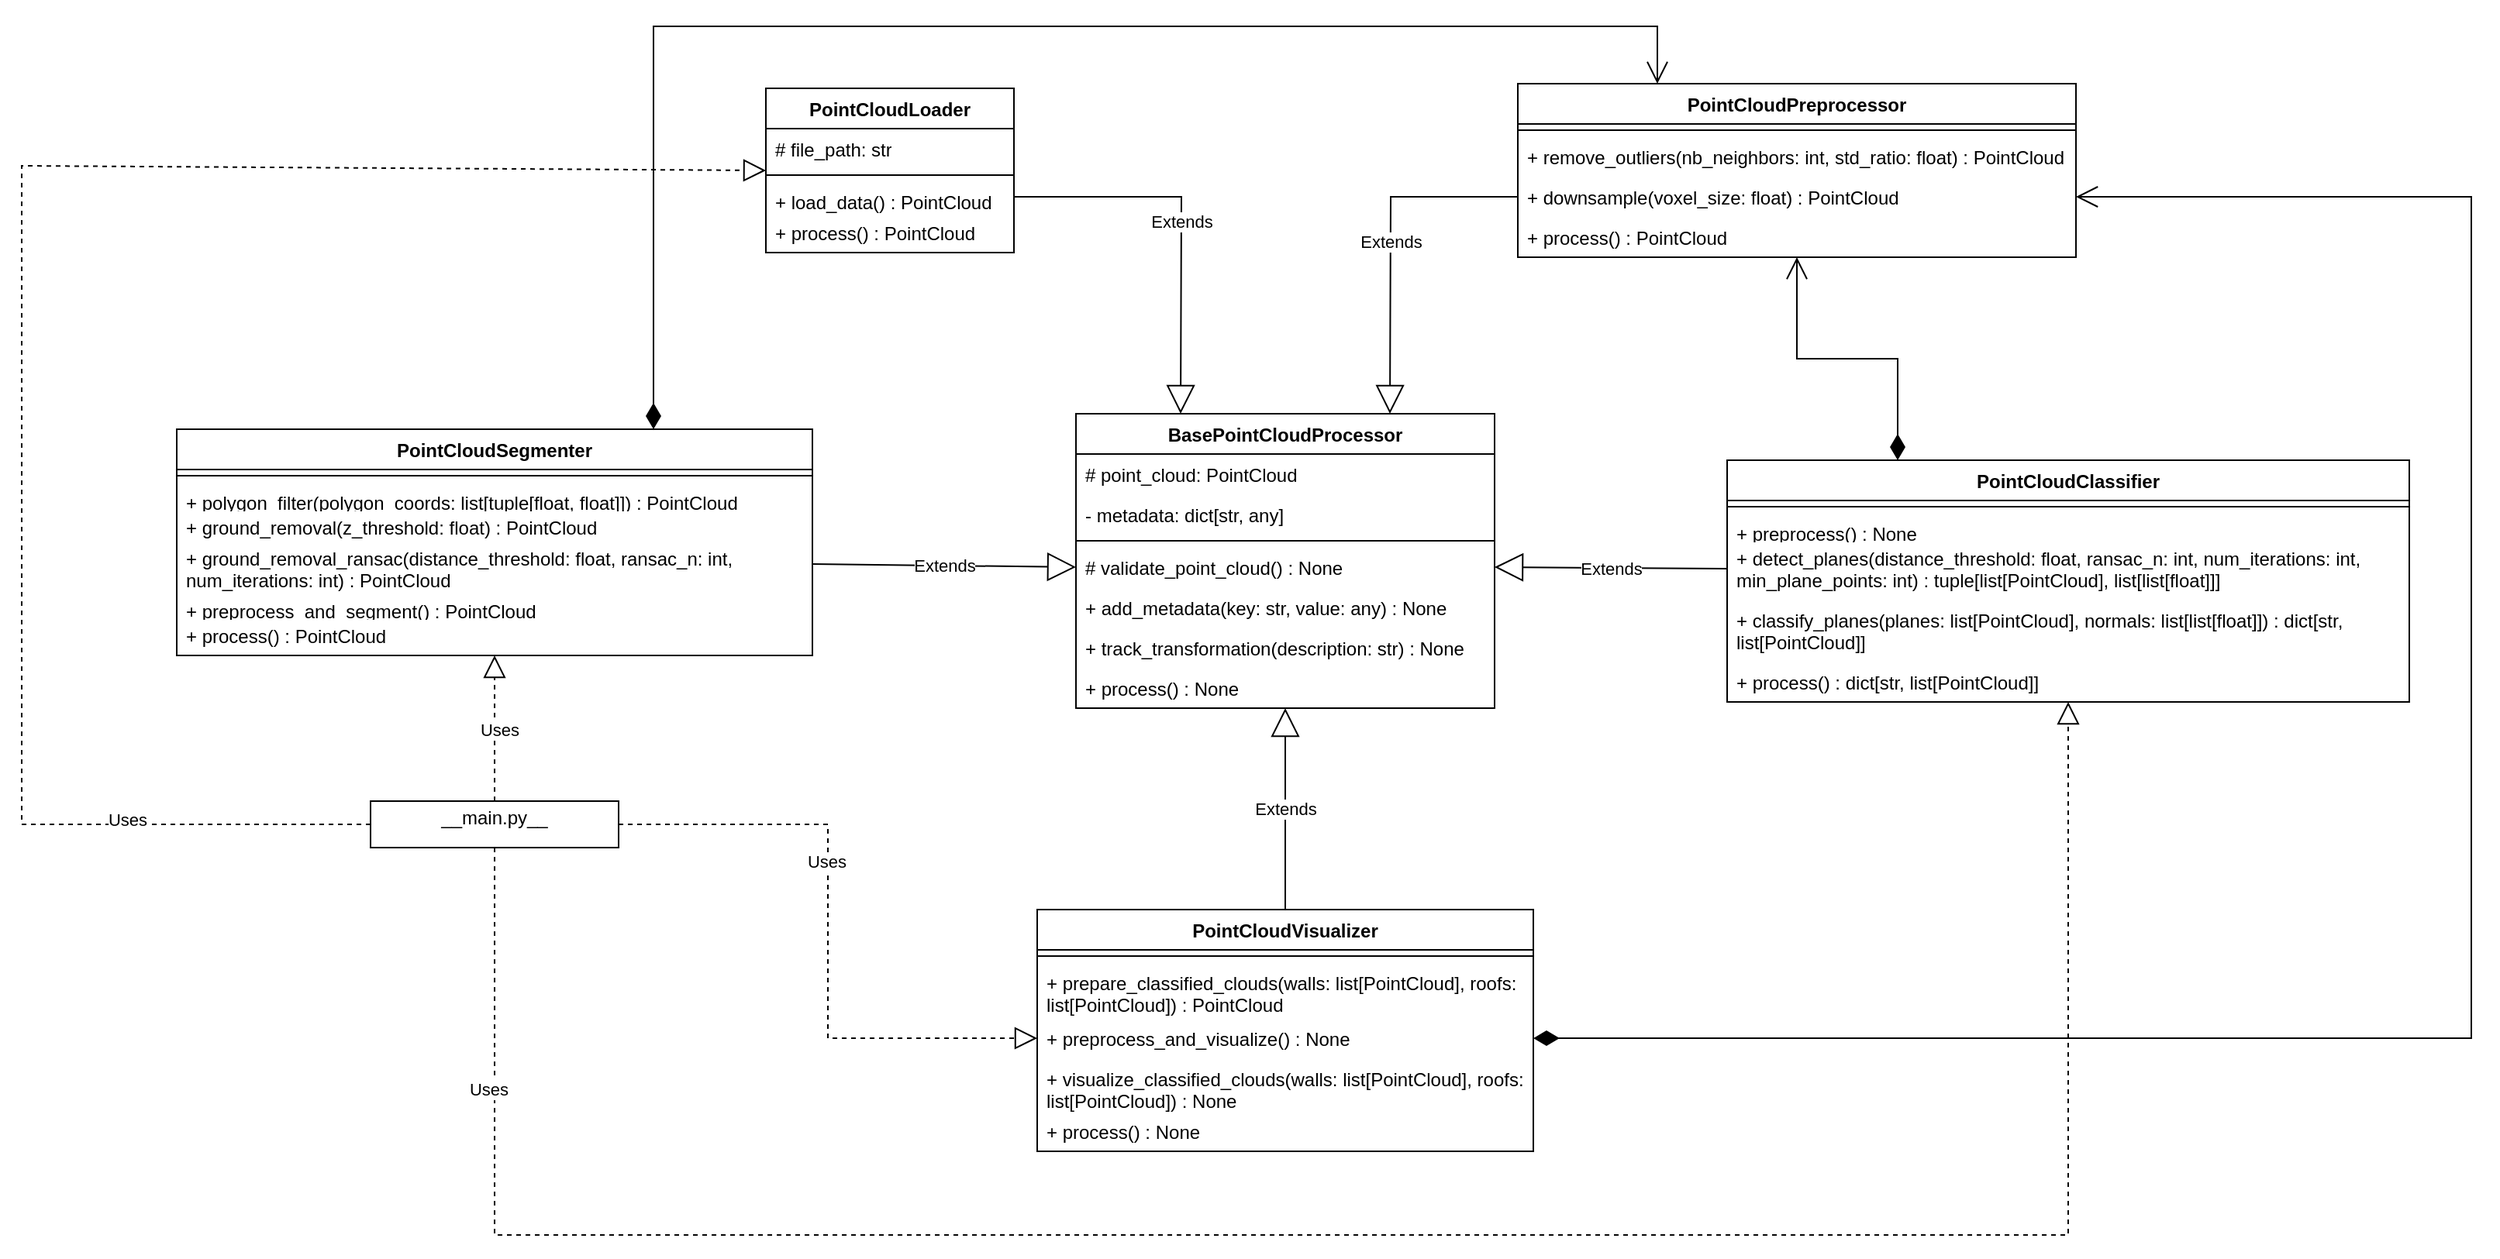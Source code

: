 <mxfile version="25.0.3">
  <diagram name="Page-1" id="UdahS-NeOfOKCmo9vLKs">
    <mxGraphModel dx="2463" dy="1854" grid="1" gridSize="10" guides="1" tooltips="1" connect="1" arrows="1" fold="1" page="1" pageScale="1" pageWidth="850" pageHeight="1100" math="0" shadow="0">
      <root>
        <mxCell id="0" />
        <mxCell id="1" parent="0" />
        <mxCell id="zdWbWiEEH44d5oleSq0m-9" value="BasePointCloudProcessor" style="swimlane;fontStyle=1;align=center;verticalAlign=top;childLayout=stackLayout;horizontal=1;startSize=26;horizontalStack=0;resizeParent=1;resizeParentMax=0;resizeLast=0;collapsible=1;marginBottom=0;whiteSpace=wrap;html=1;" parent="1" vertex="1">
          <mxGeometry x="-40" y="20" width="270" height="190" as="geometry" />
        </mxCell>
        <mxCell id="zdWbWiEEH44d5oleSq0m-10" value="# point_cloud: PointCloud" style="text;strokeColor=none;fillColor=none;align=left;verticalAlign=top;spacingLeft=4;spacingRight=4;overflow=hidden;rotatable=0;points=[[0,0.5],[1,0.5]];portConstraint=eastwest;whiteSpace=wrap;html=1;" parent="zdWbWiEEH44d5oleSq0m-9" vertex="1">
          <mxGeometry y="26" width="270" height="26" as="geometry" />
        </mxCell>
        <mxCell id="s1njBYuB7k8hsPoFxo6d-1" value="- metadata: dict[str, any]" style="text;strokeColor=none;fillColor=none;align=left;verticalAlign=top;spacingLeft=4;spacingRight=4;overflow=hidden;rotatable=0;points=[[0,0.5],[1,0.5]];portConstraint=eastwest;whiteSpace=wrap;html=1;" vertex="1" parent="zdWbWiEEH44d5oleSq0m-9">
          <mxGeometry y="52" width="270" height="26" as="geometry" />
        </mxCell>
        <mxCell id="zdWbWiEEH44d5oleSq0m-11" value="" style="line;strokeWidth=1;fillColor=none;align=left;verticalAlign=middle;spacingTop=-1;spacingLeft=3;spacingRight=3;rotatable=0;labelPosition=right;points=[];portConstraint=eastwest;strokeColor=inherit;" parent="zdWbWiEEH44d5oleSq0m-9" vertex="1">
          <mxGeometry y="78" width="270" height="8" as="geometry" />
        </mxCell>
        <mxCell id="zdWbWiEEH44d5oleSq0m-12" value="# validate_point_cloud() : None" style="text;strokeColor=none;fillColor=none;align=left;verticalAlign=top;spacingLeft=4;spacingRight=4;overflow=hidden;rotatable=0;points=[[0,0.5],[1,0.5]];portConstraint=eastwest;whiteSpace=wrap;html=1;" parent="zdWbWiEEH44d5oleSq0m-9" vertex="1">
          <mxGeometry y="86" width="270" height="26" as="geometry" />
        </mxCell>
        <mxCell id="s1njBYuB7k8hsPoFxo6d-4" value="+ add_metadata(key: str, value: any) : None" style="text;strokeColor=none;fillColor=none;align=left;verticalAlign=top;spacingLeft=4;spacingRight=4;overflow=hidden;rotatable=0;points=[[0,0.5],[1,0.5]];portConstraint=eastwest;whiteSpace=wrap;html=1;" vertex="1" parent="zdWbWiEEH44d5oleSq0m-9">
          <mxGeometry y="112" width="270" height="26" as="geometry" />
        </mxCell>
        <mxCell id="s1njBYuB7k8hsPoFxo6d-5" value="+ track_transformation(description: str) : None" style="text;strokeColor=none;fillColor=none;align=left;verticalAlign=top;spacingLeft=4;spacingRight=4;overflow=hidden;rotatable=0;points=[[0,0.5],[1,0.5]];portConstraint=eastwest;whiteSpace=wrap;html=1;" vertex="1" parent="zdWbWiEEH44d5oleSq0m-9">
          <mxGeometry y="138" width="270" height="26" as="geometry" />
        </mxCell>
        <mxCell id="s1njBYuB7k8hsPoFxo6d-3" value="+ process() : None" style="text;strokeColor=none;fillColor=none;align=left;verticalAlign=top;spacingLeft=4;spacingRight=4;overflow=hidden;rotatable=0;points=[[0,0.5],[1,0.5]];portConstraint=eastwest;whiteSpace=wrap;html=1;" vertex="1" parent="zdWbWiEEH44d5oleSq0m-9">
          <mxGeometry y="164" width="270" height="26" as="geometry" />
        </mxCell>
        <mxCell id="zdWbWiEEH44d5oleSq0m-13" value="PointCloudLoader" style="swimlane;fontStyle=1;align=center;verticalAlign=top;childLayout=stackLayout;horizontal=1;startSize=26;horizontalStack=0;resizeParent=1;resizeParentMax=0;resizeLast=0;collapsible=1;marginBottom=0;whiteSpace=wrap;html=1;" parent="1" vertex="1">
          <mxGeometry x="-240" y="-190" width="160" height="106" as="geometry" />
        </mxCell>
        <mxCell id="zdWbWiEEH44d5oleSq0m-14" value="# file_path: str" style="text;strokeColor=none;fillColor=none;align=left;verticalAlign=top;spacingLeft=4;spacingRight=4;overflow=hidden;rotatable=0;points=[[0,0.5],[1,0.5]];portConstraint=eastwest;whiteSpace=wrap;html=1;" parent="zdWbWiEEH44d5oleSq0m-13" vertex="1">
          <mxGeometry y="26" width="160" height="26" as="geometry" />
        </mxCell>
        <mxCell id="zdWbWiEEH44d5oleSq0m-15" value="" style="line;strokeWidth=1;fillColor=none;align=left;verticalAlign=middle;spacingTop=-1;spacingLeft=3;spacingRight=3;rotatable=0;labelPosition=right;points=[];portConstraint=eastwest;strokeColor=inherit;" parent="zdWbWiEEH44d5oleSq0m-13" vertex="1">
          <mxGeometry y="52" width="160" height="8" as="geometry" />
        </mxCell>
        <mxCell id="s1njBYuB7k8hsPoFxo6d-7" value="+ load_data() : PointCloud" style="text;strokeColor=none;fillColor=none;align=left;verticalAlign=top;spacingLeft=4;spacingRight=4;overflow=hidden;rotatable=0;points=[[0,0.5],[1,0.5]];portConstraint=eastwest;whiteSpace=wrap;html=1;" vertex="1" parent="zdWbWiEEH44d5oleSq0m-13">
          <mxGeometry y="60" width="160" height="20" as="geometry" />
        </mxCell>
        <mxCell id="zdWbWiEEH44d5oleSq0m-16" value="+ process() : PointCloud" style="text;strokeColor=none;fillColor=none;align=left;verticalAlign=top;spacingLeft=4;spacingRight=4;overflow=hidden;rotatable=0;points=[[0,0.5],[1,0.5]];portConstraint=eastwest;whiteSpace=wrap;html=1;" parent="zdWbWiEEH44d5oleSq0m-13" vertex="1">
          <mxGeometry y="80" width="160" height="26" as="geometry" />
        </mxCell>
        <mxCell id="zdWbWiEEH44d5oleSq0m-17" value="PointCloudPreprocessor" style="swimlane;fontStyle=1;align=center;verticalAlign=top;childLayout=stackLayout;horizontal=1;startSize=26;horizontalStack=0;resizeParent=1;resizeParentMax=0;resizeLast=0;collapsible=1;marginBottom=0;whiteSpace=wrap;html=1;" parent="1" vertex="1">
          <mxGeometry x="245" y="-193" width="360" height="112" as="geometry">
            <mxRectangle x="245" y="-193" width="170" height="30" as="alternateBounds" />
          </mxGeometry>
        </mxCell>
        <mxCell id="zdWbWiEEH44d5oleSq0m-19" value="" style="line;strokeWidth=1;fillColor=none;align=left;verticalAlign=middle;spacingTop=-1;spacingLeft=3;spacingRight=3;rotatable=0;labelPosition=right;points=[];portConstraint=eastwest;strokeColor=inherit;" parent="zdWbWiEEH44d5oleSq0m-17" vertex="1">
          <mxGeometry y="26" width="360" height="8" as="geometry" />
        </mxCell>
        <mxCell id="zdWbWiEEH44d5oleSq0m-20" value="+ remove_outliers(nb_neighbors: int, std_ratio: float) : PointCloud" style="text;strokeColor=none;fillColor=none;align=left;verticalAlign=top;spacingLeft=4;spacingRight=4;overflow=hidden;rotatable=0;points=[[0,0.5],[1,0.5]];portConstraint=eastwest;whiteSpace=wrap;html=1;" parent="zdWbWiEEH44d5oleSq0m-17" vertex="1">
          <mxGeometry y="34" width="360" height="26" as="geometry" />
        </mxCell>
        <mxCell id="s1njBYuB7k8hsPoFxo6d-9" value="+ downsample(voxel_size: float) : PointCloud" style="text;strokeColor=none;fillColor=none;align=left;verticalAlign=top;spacingLeft=4;spacingRight=4;overflow=hidden;rotatable=0;points=[[0,0.5],[1,0.5]];portConstraint=eastwest;whiteSpace=wrap;html=1;" vertex="1" parent="zdWbWiEEH44d5oleSq0m-17">
          <mxGeometry y="60" width="360" height="26" as="geometry" />
        </mxCell>
        <mxCell id="s1njBYuB7k8hsPoFxo6d-8" value="+ process() : PointCloud" style="text;strokeColor=none;fillColor=none;align=left;verticalAlign=top;spacingLeft=4;spacingRight=4;overflow=hidden;rotatable=0;points=[[0,0.5],[1,0.5]];portConstraint=eastwest;whiteSpace=wrap;html=1;" vertex="1" parent="zdWbWiEEH44d5oleSq0m-17">
          <mxGeometry y="86" width="360" height="26" as="geometry" />
        </mxCell>
        <mxCell id="zdWbWiEEH44d5oleSq0m-21" value="PointCloudSegmenter" style="swimlane;fontStyle=1;align=center;verticalAlign=top;childLayout=stackLayout;horizontal=1;startSize=26;horizontalStack=0;resizeParent=1;resizeParentMax=0;resizeLast=0;collapsible=1;marginBottom=0;whiteSpace=wrap;html=1;" parent="1" vertex="1">
          <mxGeometry x="-620" y="30" width="410" height="146" as="geometry" />
        </mxCell>
        <mxCell id="zdWbWiEEH44d5oleSq0m-23" value="" style="line;strokeWidth=1;fillColor=none;align=left;verticalAlign=middle;spacingTop=-1;spacingLeft=3;spacingRight=3;rotatable=0;labelPosition=right;points=[];portConstraint=eastwest;strokeColor=inherit;" parent="zdWbWiEEH44d5oleSq0m-21" vertex="1">
          <mxGeometry y="26" width="410" height="8" as="geometry" />
        </mxCell>
        <mxCell id="zdWbWiEEH44d5oleSq0m-24" value="+ polygon_filter(polygon_coords: list[tuple[float, float]]) : PointCloud" style="text;strokeColor=none;fillColor=none;align=left;verticalAlign=top;spacingLeft=4;spacingRight=4;overflow=hidden;rotatable=0;points=[[0,0.5],[1,0.5]];portConstraint=eastwest;whiteSpace=wrap;html=1;" parent="zdWbWiEEH44d5oleSq0m-21" vertex="1">
          <mxGeometry y="34" width="410" height="16" as="geometry" />
        </mxCell>
        <mxCell id="s1njBYuB7k8hsPoFxo6d-15" value="+ ground_removal(z_threshold: float) : PointCloud" style="text;strokeColor=none;fillColor=none;align=left;verticalAlign=top;spacingLeft=4;spacingRight=4;overflow=hidden;rotatable=0;points=[[0,0.5],[1,0.5]];portConstraint=eastwest;whiteSpace=wrap;html=1;" vertex="1" parent="zdWbWiEEH44d5oleSq0m-21">
          <mxGeometry y="50" width="410" height="20" as="geometry" />
        </mxCell>
        <mxCell id="s1njBYuB7k8hsPoFxo6d-13" value="+ ground_removal_ransac(distance_threshold: float, ransac_n: int, num_iterations: int) : PointCloud" style="text;strokeColor=none;fillColor=none;align=left;verticalAlign=top;spacingLeft=4;spacingRight=4;overflow=hidden;rotatable=0;points=[[0,0.5],[1,0.5]];portConstraint=eastwest;whiteSpace=wrap;html=1;" vertex="1" parent="zdWbWiEEH44d5oleSq0m-21">
          <mxGeometry y="70" width="410" height="34" as="geometry" />
        </mxCell>
        <mxCell id="s1njBYuB7k8hsPoFxo6d-12" value="+ preprocess_and_segment() : PointCloud" style="text;strokeColor=none;fillColor=none;align=left;verticalAlign=top;spacingLeft=4;spacingRight=4;overflow=hidden;rotatable=0;points=[[0,0.5],[1,0.5]];portConstraint=eastwest;whiteSpace=wrap;html=1;" vertex="1" parent="zdWbWiEEH44d5oleSq0m-21">
          <mxGeometry y="104" width="410" height="16" as="geometry" />
        </mxCell>
        <mxCell id="s1njBYuB7k8hsPoFxo6d-10" value="+ process() : PointCloud" style="text;strokeColor=none;fillColor=none;align=left;verticalAlign=top;spacingLeft=4;spacingRight=4;overflow=hidden;rotatable=0;points=[[0,0.5],[1,0.5]];portConstraint=eastwest;whiteSpace=wrap;html=1;" vertex="1" parent="zdWbWiEEH44d5oleSq0m-21">
          <mxGeometry y="120" width="410" height="26" as="geometry" />
        </mxCell>
        <mxCell id="zdWbWiEEH44d5oleSq0m-25" value="PointCloudClassifier" style="swimlane;fontStyle=1;align=center;verticalAlign=top;childLayout=stackLayout;horizontal=1;startSize=26;horizontalStack=0;resizeParent=1;resizeParentMax=0;resizeLast=0;collapsible=1;marginBottom=0;whiteSpace=wrap;html=1;" parent="1" vertex="1">
          <mxGeometry x="380" y="50" width="440" height="156" as="geometry" />
        </mxCell>
        <mxCell id="zdWbWiEEH44d5oleSq0m-27" value="" style="line;strokeWidth=1;fillColor=none;align=left;verticalAlign=middle;spacingTop=-1;spacingLeft=3;spacingRight=3;rotatable=0;labelPosition=right;points=[];portConstraint=eastwest;strokeColor=inherit;" parent="zdWbWiEEH44d5oleSq0m-25" vertex="1">
          <mxGeometry y="26" width="440" height="8" as="geometry" />
        </mxCell>
        <mxCell id="zdWbWiEEH44d5oleSq0m-28" value="+ preprocess() : None" style="text;strokeColor=none;fillColor=none;align=left;verticalAlign=top;spacingLeft=4;spacingRight=4;overflow=hidden;rotatable=0;points=[[0,0.5],[1,0.5]];portConstraint=eastwest;whiteSpace=wrap;html=1;" parent="zdWbWiEEH44d5oleSq0m-25" vertex="1">
          <mxGeometry y="34" width="440" height="16" as="geometry" />
        </mxCell>
        <mxCell id="s1njBYuB7k8hsPoFxo6d-19" value="+ detect_planes(distance_threshold: float, ransac_n: int, num_iterations: int, min_plane_points: int) : tuple[list[PointCloud], list[list[float]]]" style="text;strokeColor=none;fillColor=none;align=left;verticalAlign=top;spacingLeft=4;spacingRight=4;overflow=hidden;rotatable=0;points=[[0,0.5],[1,0.5]];portConstraint=eastwest;whiteSpace=wrap;html=1;" vertex="1" parent="zdWbWiEEH44d5oleSq0m-25">
          <mxGeometry y="50" width="440" height="40" as="geometry" />
        </mxCell>
        <mxCell id="s1njBYuB7k8hsPoFxo6d-18" value="+ classify_planes(planes: list[PointCloud], normals: list[list[float]]) : dict[str, list[PointCloud]]" style="text;strokeColor=none;fillColor=none;align=left;verticalAlign=top;spacingLeft=4;spacingRight=4;overflow=hidden;rotatable=0;points=[[0,0.5],[1,0.5]];portConstraint=eastwest;whiteSpace=wrap;html=1;" vertex="1" parent="zdWbWiEEH44d5oleSq0m-25">
          <mxGeometry y="90" width="440" height="40" as="geometry" />
        </mxCell>
        <mxCell id="s1njBYuB7k8hsPoFxo6d-16" value="+ process() : dict[str, list[PointCloud]]" style="text;strokeColor=none;fillColor=none;align=left;verticalAlign=top;spacingLeft=4;spacingRight=4;overflow=hidden;rotatable=0;points=[[0,0.5],[1,0.5]];portConstraint=eastwest;whiteSpace=wrap;html=1;" vertex="1" parent="zdWbWiEEH44d5oleSq0m-25">
          <mxGeometry y="130" width="440" height="26" as="geometry" />
        </mxCell>
        <mxCell id="zdWbWiEEH44d5oleSq0m-29" value="PointCloudVisualizer" style="swimlane;fontStyle=1;align=center;verticalAlign=top;childLayout=stackLayout;horizontal=1;startSize=26;horizontalStack=0;resizeParent=1;resizeParentMax=0;resizeLast=0;collapsible=1;marginBottom=0;whiteSpace=wrap;html=1;" parent="1" vertex="1">
          <mxGeometry x="-65" y="340" width="320" height="156" as="geometry" />
        </mxCell>
        <mxCell id="zdWbWiEEH44d5oleSq0m-31" value="" style="line;strokeWidth=1;fillColor=none;align=left;verticalAlign=middle;spacingTop=-1;spacingLeft=3;spacingRight=3;rotatable=0;labelPosition=right;points=[];portConstraint=eastwest;strokeColor=inherit;" parent="zdWbWiEEH44d5oleSq0m-29" vertex="1">
          <mxGeometry y="26" width="320" height="8" as="geometry" />
        </mxCell>
        <mxCell id="zdWbWiEEH44d5oleSq0m-32" value="+ prepare_classified_clouds(walls: list[PointCloud], roofs: list[PointCloud]) : PointCloud" style="text;strokeColor=none;fillColor=none;align=left;verticalAlign=top;spacingLeft=4;spacingRight=4;overflow=hidden;rotatable=0;points=[[0,0.5],[1,0.5]];portConstraint=eastwest;whiteSpace=wrap;html=1;" parent="zdWbWiEEH44d5oleSq0m-29" vertex="1">
          <mxGeometry y="34" width="320" height="36" as="geometry" />
        </mxCell>
        <mxCell id="s1njBYuB7k8hsPoFxo6d-22" value="+ preprocess_and_visualize() : None" style="text;strokeColor=none;fillColor=none;align=left;verticalAlign=top;spacingLeft=4;spacingRight=4;overflow=hidden;rotatable=0;points=[[0,0.5],[1,0.5]];portConstraint=eastwest;whiteSpace=wrap;html=1;" vertex="1" parent="zdWbWiEEH44d5oleSq0m-29">
          <mxGeometry y="70" width="320" height="26" as="geometry" />
        </mxCell>
        <mxCell id="s1njBYuB7k8hsPoFxo6d-21" value="+ visualize_classified_clouds(walls: list[PointCloud], roofs: list[PointCloud]) : None" style="text;strokeColor=none;fillColor=none;align=left;verticalAlign=top;spacingLeft=4;spacingRight=4;overflow=hidden;rotatable=0;points=[[0,0.5],[1,0.5]];portConstraint=eastwest;whiteSpace=wrap;html=1;" vertex="1" parent="zdWbWiEEH44d5oleSq0m-29">
          <mxGeometry y="96" width="320" height="34" as="geometry" />
        </mxCell>
        <mxCell id="s1njBYuB7k8hsPoFxo6d-20" value="+ process() : None" style="text;strokeColor=none;fillColor=none;align=left;verticalAlign=top;spacingLeft=4;spacingRight=4;overflow=hidden;rotatable=0;points=[[0,0.5],[1,0.5]];portConstraint=eastwest;whiteSpace=wrap;html=1;" vertex="1" parent="zdWbWiEEH44d5oleSq0m-29">
          <mxGeometry y="130" width="320" height="26" as="geometry" />
        </mxCell>
        <mxCell id="s1njBYuB7k8hsPoFxo6d-29" value="Extends" style="endArrow=block;endSize=16;endFill=0;html=1;rounded=0;exitX=1;exitY=0.5;exitDx=0;exitDy=0;entryX=0.25;entryY=0;entryDx=0;entryDy=0;" edge="1" parent="1" source="s1njBYuB7k8hsPoFxo6d-7" target="zdWbWiEEH44d5oleSq0m-9">
          <mxGeometry width="160" relative="1" as="geometry">
            <mxPoint x="-140" y="250" as="sourcePoint" />
            <mxPoint x="20" y="250" as="targetPoint" />
            <Array as="points">
              <mxPoint x="28" y="-120" />
            </Array>
          </mxGeometry>
        </mxCell>
        <mxCell id="s1njBYuB7k8hsPoFxo6d-30" value="Extends" style="endArrow=block;endSize=16;endFill=0;html=1;rounded=0;entryX=0.75;entryY=0;entryDx=0;entryDy=0;exitX=0;exitY=0.5;exitDx=0;exitDy=0;" edge="1" parent="1" source="s1njBYuB7k8hsPoFxo6d-9" target="zdWbWiEEH44d5oleSq0m-9">
          <mxGeometry width="160" relative="1" as="geometry">
            <mxPoint x="240" y="-120" as="sourcePoint" />
            <mxPoint x="410" y="230" as="targetPoint" />
            <Array as="points">
              <mxPoint x="163" y="-120" />
            </Array>
          </mxGeometry>
        </mxCell>
        <mxCell id="s1njBYuB7k8hsPoFxo6d-32" value="Extends" style="endArrow=block;endSize=16;endFill=0;html=1;rounded=0;exitX=1;exitY=0.5;exitDx=0;exitDy=0;entryX=0;entryY=0.5;entryDx=0;entryDy=0;" edge="1" parent="1" source="s1njBYuB7k8hsPoFxo6d-13" target="zdWbWiEEH44d5oleSq0m-12">
          <mxGeometry width="160" relative="1" as="geometry">
            <mxPoint x="-230" y="270" as="sourcePoint" />
            <mxPoint x="-70" y="270" as="targetPoint" />
          </mxGeometry>
        </mxCell>
        <mxCell id="s1njBYuB7k8hsPoFxo6d-33" value="Extends" style="endArrow=block;endSize=16;endFill=0;html=1;rounded=0;exitX=0;exitY=0.5;exitDx=0;exitDy=0;entryX=1;entryY=0.5;entryDx=0;entryDy=0;" edge="1" parent="1" source="s1njBYuB7k8hsPoFxo6d-19" target="zdWbWiEEH44d5oleSq0m-12">
          <mxGeometry width="160" relative="1" as="geometry">
            <mxPoint x="260" y="250" as="sourcePoint" />
            <mxPoint x="420" y="250" as="targetPoint" />
          </mxGeometry>
        </mxCell>
        <mxCell id="s1njBYuB7k8hsPoFxo6d-34" value="Extends" style="endArrow=block;endSize=16;endFill=0;html=1;rounded=0;exitX=0.5;exitY=0;exitDx=0;exitDy=0;" edge="1" parent="1" source="zdWbWiEEH44d5oleSq0m-29" target="s1njBYuB7k8hsPoFxo6d-3">
          <mxGeometry width="160" relative="1" as="geometry">
            <mxPoint x="90" y="310" as="sourcePoint" />
            <mxPoint x="250" y="310" as="targetPoint" />
          </mxGeometry>
        </mxCell>
        <mxCell id="s1njBYuB7k8hsPoFxo6d-36" value="" style="endArrow=open;html=1;endSize=12;startArrow=diamondThin;startSize=14;startFill=1;edgeStyle=orthogonalEdgeStyle;align=left;verticalAlign=bottom;rounded=0;exitX=0.25;exitY=0;exitDx=0;exitDy=0;entryX=0.5;entryY=1;entryDx=0;entryDy=0;" edge="1" parent="1" source="zdWbWiEEH44d5oleSq0m-25" target="zdWbWiEEH44d5oleSq0m-17">
          <mxGeometry x="-0.796" y="40" relative="1" as="geometry">
            <mxPoint x="510" y="-20" as="sourcePoint" />
            <mxPoint x="540" y="-70" as="targetPoint" />
            <mxPoint as="offset" />
          </mxGeometry>
        </mxCell>
        <mxCell id="s1njBYuB7k8hsPoFxo6d-37" value="" style="endArrow=open;html=1;endSize=12;startArrow=diamondThin;startSize=14;startFill=1;edgeStyle=orthogonalEdgeStyle;align=left;verticalAlign=bottom;rounded=0;exitX=1;exitY=0.5;exitDx=0;exitDy=0;entryX=1;entryY=0.5;entryDx=0;entryDy=0;" edge="1" parent="1" source="s1njBYuB7k8hsPoFxo6d-22" target="s1njBYuB7k8hsPoFxo6d-9">
          <mxGeometry x="-0.979" y="13" relative="1" as="geometry">
            <mxPoint x="320" y="380" as="sourcePoint" />
            <mxPoint x="480" y="380" as="targetPoint" />
            <Array as="points">
              <mxPoint x="860" y="423" />
              <mxPoint x="860" y="-120" />
            </Array>
            <mxPoint as="offset" />
          </mxGeometry>
        </mxCell>
        <mxCell id="s1njBYuB7k8hsPoFxo6d-39" value="" style="endArrow=open;html=1;endSize=12;startArrow=diamondThin;startSize=14;startFill=1;edgeStyle=orthogonalEdgeStyle;align=left;verticalAlign=bottom;rounded=0;exitX=0.75;exitY=0;exitDx=0;exitDy=0;entryX=0.25;entryY=0;entryDx=0;entryDy=0;" edge="1" parent="1" source="zdWbWiEEH44d5oleSq0m-21" target="zdWbWiEEH44d5oleSq0m-17">
          <mxGeometry x="-0.979" y="-13" relative="1" as="geometry">
            <mxPoint x="-410" y="-40" as="sourcePoint" />
            <mxPoint x="-295" y="-120" as="targetPoint" />
            <Array as="points">
              <mxPoint x="-313" y="-230" />
              <mxPoint x="335" y="-230" />
            </Array>
            <mxPoint as="offset" />
          </mxGeometry>
        </mxCell>
        <mxCell id="s1njBYuB7k8hsPoFxo6d-40" value="&lt;p style=&quot;margin: 4px 0px 0px; text-align: center;&quot;&gt;__main.py__&lt;/p&gt;" style="verticalAlign=top;align=left;overflow=fill;html=1;whiteSpace=wrap;" vertex="1" parent="1">
          <mxGeometry x="-495" y="270" width="160" height="30" as="geometry" />
        </mxCell>
        <mxCell id="s1njBYuB7k8hsPoFxo6d-41" value="" style="endArrow=block;dashed=1;endFill=0;endSize=12;html=1;rounded=0;exitX=0;exitY=0.5;exitDx=0;exitDy=0;entryX=0;entryY=0.5;entryDx=0;entryDy=0;" edge="1" parent="1" source="s1njBYuB7k8hsPoFxo6d-40" target="zdWbWiEEH44d5oleSq0m-13">
          <mxGeometry width="160" relative="1" as="geometry">
            <mxPoint x="-510" y="250" as="sourcePoint" />
            <mxPoint x="-490" y="240" as="targetPoint" />
            <Array as="points">
              <mxPoint x="-720" y="285" />
              <mxPoint x="-720" y="-140" />
            </Array>
          </mxGeometry>
        </mxCell>
        <mxCell id="s1njBYuB7k8hsPoFxo6d-52" value="Uses" style="edgeLabel;html=1;align=center;verticalAlign=middle;resizable=0;points=[];" vertex="1" connectable="0" parent="s1njBYuB7k8hsPoFxo6d-41">
          <mxGeometry x="-0.724" y="-3" relative="1" as="geometry">
            <mxPoint x="-1" as="offset" />
          </mxGeometry>
        </mxCell>
        <mxCell id="s1njBYuB7k8hsPoFxo6d-42" value="" style="endArrow=block;dashed=1;endFill=0;endSize=12;html=1;rounded=0;exitX=0.5;exitY=0;exitDx=0;exitDy=0;" edge="1" parent="1" source="s1njBYuB7k8hsPoFxo6d-40" target="zdWbWiEEH44d5oleSq0m-21">
          <mxGeometry width="160" relative="1" as="geometry">
            <mxPoint x="-610" y="230" as="sourcePoint" />
            <mxPoint x="-450" y="230" as="targetPoint" />
          </mxGeometry>
        </mxCell>
        <mxCell id="s1njBYuB7k8hsPoFxo6d-49" value="Uses" style="edgeLabel;html=1;align=center;verticalAlign=middle;resizable=0;points=[];" vertex="1" connectable="0" parent="s1njBYuB7k8hsPoFxo6d-42">
          <mxGeometry x="-0.015" y="-3" relative="1" as="geometry">
            <mxPoint as="offset" />
          </mxGeometry>
        </mxCell>
        <mxCell id="s1njBYuB7k8hsPoFxo6d-43" value="" style="endArrow=block;dashed=1;endFill=0;endSize=12;html=1;rounded=0;exitX=0.5;exitY=1;exitDx=0;exitDy=0;" edge="1" parent="1" source="s1njBYuB7k8hsPoFxo6d-40" target="s1njBYuB7k8hsPoFxo6d-16">
          <mxGeometry width="160" relative="1" as="geometry">
            <mxPoint x="-290" y="270" as="sourcePoint" />
            <mxPoint x="-130" y="270" as="targetPoint" />
            <Array as="points">
              <mxPoint x="-415" y="550" />
              <mxPoint x="600" y="550" />
            </Array>
          </mxGeometry>
        </mxCell>
        <mxCell id="s1njBYuB7k8hsPoFxo6d-51" value="Uses" style="edgeLabel;html=1;align=center;verticalAlign=middle;resizable=0;points=[];" vertex="1" connectable="0" parent="s1njBYuB7k8hsPoFxo6d-43">
          <mxGeometry x="-0.808" y="-4" relative="1" as="geometry">
            <mxPoint y="1" as="offset" />
          </mxGeometry>
        </mxCell>
        <mxCell id="s1njBYuB7k8hsPoFxo6d-44" value="" style="endArrow=block;dashed=1;endFill=0;endSize=12;html=1;rounded=0;exitX=1;exitY=0.5;exitDx=0;exitDy=0;entryX=0;entryY=0.5;entryDx=0;entryDy=0;" edge="1" parent="1" source="s1njBYuB7k8hsPoFxo6d-40" target="s1njBYuB7k8hsPoFxo6d-22">
          <mxGeometry width="160" relative="1" as="geometry">
            <mxPoint x="-300" y="360" as="sourcePoint" />
            <mxPoint x="-140" y="360" as="targetPoint" />
            <Array as="points">
              <mxPoint x="-200" y="285" />
              <mxPoint x="-200" y="423" />
            </Array>
          </mxGeometry>
        </mxCell>
        <mxCell id="s1njBYuB7k8hsPoFxo6d-48" value="Uses" style="edgeLabel;html=1;align=center;verticalAlign=middle;resizable=0;points=[];" vertex="1" connectable="0" parent="s1njBYuB7k8hsPoFxo6d-44">
          <mxGeometry x="-0.224" y="-1" relative="1" as="geometry">
            <mxPoint as="offset" />
          </mxGeometry>
        </mxCell>
      </root>
    </mxGraphModel>
  </diagram>
</mxfile>
